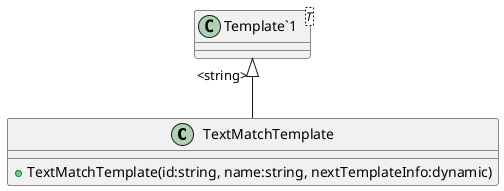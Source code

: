 @startuml
class TextMatchTemplate {
    + TextMatchTemplate(id:string, name:string, nextTemplateInfo:dynamic)
}
class "Template`1"<T> {
}
"Template`1" "<string>" <|-- TextMatchTemplate
@enduml
